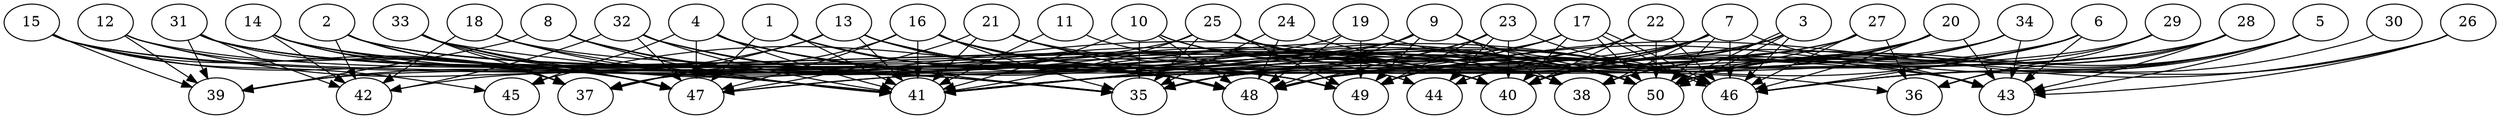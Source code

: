 // DAG automatically generated by daggen at Thu Oct  3 14:07:58 2019
// ./daggen --dot -n 50 --ccr 0.5 --fat 0.9 --regular 0.7 --density 0.6 --mindata 5242880 --maxdata 52428800 
digraph G {
  1 [size="103264256", alpha="0.10", expect_size="51632128"] 
  1 -> 41 [size ="51632128"]
  1 -> 47 [size ="51632128"]
  1 -> 48 [size ="51632128"]
  1 -> 50 [size ="51632128"]
  2 [size="46030848", alpha="0.08", expect_size="23015424"] 
  2 -> 37 [size ="23015424"]
  2 -> 42 [size ="23015424"]
  2 -> 47 [size ="23015424"]
  2 -> 48 [size ="23015424"]
  2 -> 49 [size ="23015424"]
  2 -> 50 [size ="23015424"]
  3 [size="74276864", alpha="0.14", expect_size="37138432"] 
  3 -> 40 [size ="37138432"]
  3 -> 44 [size ="37138432"]
  3 -> 46 [size ="37138432"]
  3 -> 47 [size ="37138432"]
  3 -> 50 [size ="37138432"]
  3 -> 50 [size ="37138432"]
  4 [size="97273856", alpha="0.14", expect_size="48636928"] 
  4 -> 35 [size ="48636928"]
  4 -> 40 [size ="48636928"]
  4 -> 41 [size ="48636928"]
  4 -> 44 [size ="48636928"]
  4 -> 45 [size ="48636928"]
  4 -> 46 [size ="48636928"]
  4 -> 47 [size ="48636928"]
  5 [size="14309376", alpha="0.02", expect_size="7154688"] 
  5 -> 38 [size ="7154688"]
  5 -> 40 [size ="7154688"]
  5 -> 43 [size ="7154688"]
  5 -> 46 [size ="7154688"]
  5 -> 49 [size ="7154688"]
  5 -> 50 [size ="7154688"]
  6 [size="74551296", alpha="0.05", expect_size="37275648"] 
  6 -> 38 [size ="37275648"]
  6 -> 40 [size ="37275648"]
  6 -> 41 [size ="37275648"]
  6 -> 43 [size ="37275648"]
  6 -> 46 [size ="37275648"]
  6 -> 48 [size ="37275648"]
  6 -> 50 [size ="37275648"]
  7 [size="103852032", alpha="0.18", expect_size="51926016"] 
  7 -> 35 [size ="51926016"]
  7 -> 37 [size ="51926016"]
  7 -> 38 [size ="51926016"]
  7 -> 40 [size ="51926016"]
  7 -> 43 [size ="51926016"]
  7 -> 44 [size ="51926016"]
  7 -> 46 [size ="51926016"]
  7 -> 50 [size ="51926016"]
  8 [size="40308736", alpha="0.16", expect_size="20154368"] 
  8 -> 39 [size ="20154368"]
  8 -> 41 [size ="20154368"]
  8 -> 44 [size ="20154368"]
  8 -> 48 [size ="20154368"]
  8 -> 49 [size ="20154368"]
  9 [size="42897408", alpha="0.19", expect_size="21448704"] 
  9 -> 38 [size ="21448704"]
  9 -> 41 [size ="21448704"]
  9 -> 45 [size ="21448704"]
  9 -> 46 [size ="21448704"]
  9 -> 48 [size ="21448704"]
  9 -> 49 [size ="21448704"]
  9 -> 50 [size ="21448704"]
  10 [size="39421952", alpha="0.10", expect_size="19710976"] 
  10 -> 35 [size ="19710976"]
  10 -> 40 [size ="19710976"]
  10 -> 41 [size ="19710976"]
  10 -> 48 [size ="19710976"]
  10 -> 50 [size ="19710976"]
  11 [size="51124224", alpha="0.10", expect_size="25562112"] 
  11 -> 38 [size ="25562112"]
  11 -> 41 [size ="25562112"]
  12 [size="96473088", alpha="0.12", expect_size="48236544"] 
  12 -> 37 [size ="48236544"]
  12 -> 38 [size ="48236544"]
  12 -> 39 [size ="48236544"]
  12 -> 41 [size ="48236544"]
  13 [size="38608896", alpha="0.09", expect_size="19304448"] 
  13 -> 37 [size ="19304448"]
  13 -> 39 [size ="19304448"]
  13 -> 40 [size ="19304448"]
  13 -> 41 [size ="19304448"]
  13 -> 46 [size ="19304448"]
  13 -> 48 [size ="19304448"]
  13 -> 50 [size ="19304448"]
  14 [size="103110656", alpha="0.04", expect_size="51555328"] 
  14 -> 35 [size ="51555328"]
  14 -> 37 [size ="51555328"]
  14 -> 42 [size ="51555328"]
  14 -> 43 [size ="51555328"]
  14 -> 47 [size ="51555328"]
  14 -> 48 [size ="51555328"]
  15 [size="74809344", alpha="0.11", expect_size="37404672"] 
  15 -> 35 [size ="37404672"]
  15 -> 37 [size ="37404672"]
  15 -> 39 [size ="37404672"]
  15 -> 41 [size ="37404672"]
  15 -> 45 [size ="37404672"]
  15 -> 47 [size ="37404672"]
  16 [size="83621888", alpha="0.15", expect_size="41810944"] 
  16 -> 35 [size ="41810944"]
  16 -> 37 [size ="41810944"]
  16 -> 38 [size ="41810944"]
  16 -> 41 [size ="41810944"]
  16 -> 46 [size ="41810944"]
  16 -> 47 [size ="41810944"]
  16 -> 49 [size ="41810944"]
  16 -> 50 [size ="41810944"]
  17 [size="14856192", alpha="0.17", expect_size="7428096"] 
  17 -> 35 [size ="7428096"]
  17 -> 40 [size ="7428096"]
  17 -> 41 [size ="7428096"]
  17 -> 46 [size ="7428096"]
  17 -> 46 [size ="7428096"]
  17 -> 47 [size ="7428096"]
  17 -> 50 [size ="7428096"]
  18 [size="99579904", alpha="0.07", expect_size="49789952"] 
  18 -> 35 [size ="49789952"]
  18 -> 41 [size ="49789952"]
  18 -> 42 [size ="49789952"]
  18 -> 46 [size ="49789952"]
  19 [size="79783936", alpha="0.04", expect_size="39891968"] 
  19 -> 42 [size ="39891968"]
  19 -> 43 [size ="39891968"]
  19 -> 48 [size ="39891968"]
  19 -> 49 [size ="39891968"]
  20 [size="73754624", alpha="0.02", expect_size="36877312"] 
  20 -> 37 [size ="36877312"]
  20 -> 40 [size ="36877312"]
  20 -> 43 [size ="36877312"]
  20 -> 46 [size ="36877312"]
  20 -> 48 [size ="36877312"]
  20 -> 50 [size ="36877312"]
  21 [size="27535360", alpha="0.18", expect_size="13767680"] 
  21 -> 36 [size ="13767680"]
  21 -> 40 [size ="13767680"]
  21 -> 41 [size ="13767680"]
  21 -> 47 [size ="13767680"]
  21 -> 48 [size ="13767680"]
  22 [size="75849728", alpha="0.03", expect_size="37924864"] 
  22 -> 40 [size ="37924864"]
  22 -> 46 [size ="37924864"]
  22 -> 48 [size ="37924864"]
  22 -> 49 [size ="37924864"]
  22 -> 50 [size ="37924864"]
  23 [size="38299648", alpha="0.01", expect_size="19149824"] 
  23 -> 35 [size ="19149824"]
  23 -> 40 [size ="19149824"]
  23 -> 44 [size ="19149824"]
  23 -> 46 [size ="19149824"]
  23 -> 48 [size ="19149824"]
  23 -> 49 [size ="19149824"]
  24 [size="82690048", alpha="0.17", expect_size="41345024"] 
  24 -> 35 [size ="41345024"]
  24 -> 46 [size ="41345024"]
  24 -> 48 [size ="41345024"]
  25 [size="103917568", alpha="0.14", expect_size="51958784"] 
  25 -> 35 [size ="51958784"]
  25 -> 39 [size ="51958784"]
  25 -> 40 [size ="51958784"]
  25 -> 41 [size ="51958784"]
  25 -> 43 [size ="51958784"]
  25 -> 46 [size ="51958784"]
  25 -> 49 [size ="51958784"]
  26 [size="60502016", alpha="0.05", expect_size="30251008"] 
  26 -> 43 [size ="30251008"]
  26 -> 46 [size ="30251008"]
  26 -> 49 [size ="30251008"]
  27 [size="38072320", alpha="0.15", expect_size="19036160"] 
  27 -> 36 [size ="19036160"]
  27 -> 37 [size ="19036160"]
  27 -> 41 [size ="19036160"]
  27 -> 46 [size ="19036160"]
  27 -> 50 [size ="19036160"]
  28 [size="26193920", alpha="0.12", expect_size="13096960"] 
  28 -> 35 [size ="13096960"]
  28 -> 36 [size ="13096960"]
  28 -> 43 [size ="13096960"]
  28 -> 48 [size ="13096960"]
  28 -> 50 [size ="13096960"]
  29 [size="58294272", alpha="0.16", expect_size="29147136"] 
  29 -> 35 [size ="29147136"]
  29 -> 36 [size ="29147136"]
  29 -> 50 [size ="29147136"]
  30 [size="79147008", alpha="0.05", expect_size="39573504"] 
  30 -> 46 [size ="39573504"]
  31 [size="86648832", alpha="0.04", expect_size="43324416"] 
  31 -> 35 [size ="43324416"]
  31 -> 37 [size ="43324416"]
  31 -> 39 [size ="43324416"]
  31 -> 40 [size ="43324416"]
  31 -> 42 [size ="43324416"]
  31 -> 48 [size ="43324416"]
  31 -> 50 [size ="43324416"]
  32 [size="79210496", alpha="0.00", expect_size="39605248"] 
  32 -> 40 [size ="39605248"]
  32 -> 41 [size ="39605248"]
  32 -> 42 [size ="39605248"]
  32 -> 47 [size ="39605248"]
  32 -> 49 [size ="39605248"]
  32 -> 50 [size ="39605248"]
  33 [size="92375040", alpha="0.03", expect_size="46187520"] 
  33 -> 35 [size ="46187520"]
  33 -> 37 [size ="46187520"]
  33 -> 40 [size ="46187520"]
  33 -> 41 [size ="46187520"]
  33 -> 47 [size ="46187520"]
  34 [size="95563776", alpha="0.05", expect_size="47781888"] 
  34 -> 40 [size ="47781888"]
  34 -> 41 [size ="47781888"]
  34 -> 43 [size ="47781888"]
  34 -> 50 [size ="47781888"]
  35 [size="81195008", alpha="0.01", expect_size="40597504"] 
  36 [size="53090304", alpha="0.12", expect_size="26545152"] 
  37 [size="75317248", alpha="0.05", expect_size="37658624"] 
  38 [size="52500480", alpha="0.16", expect_size="26250240"] 
  39 [size="14462976", alpha="0.02", expect_size="7231488"] 
  40 [size="87990272", alpha="0.01", expect_size="43995136"] 
  41 [size="18905088", alpha="0.04", expect_size="9452544"] 
  42 [size="36591616", alpha="0.00", expect_size="18295808"] 
  43 [size="38291456", alpha="0.03", expect_size="19145728"] 
  44 [size="52131840", alpha="0.01", expect_size="26065920"] 
  45 [size="76363776", alpha="0.19", expect_size="38181888"] 
  46 [size="80943104", alpha="0.07", expect_size="40471552"] 
  47 [size="44634112", alpha="0.01", expect_size="22317056"] 
  48 [size="66183168", alpha="0.18", expect_size="33091584"] 
  49 [size="45940736", alpha="0.06", expect_size="22970368"] 
  50 [size="53204992", alpha="0.08", expect_size="26602496"] 
}
